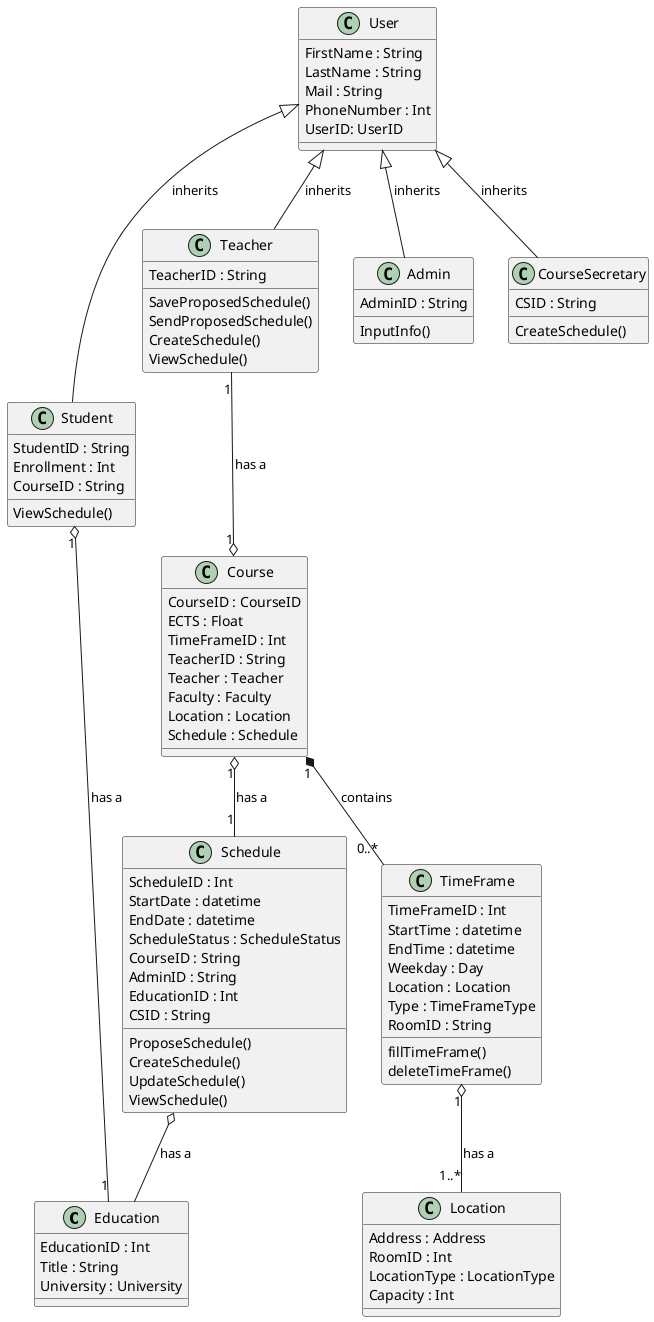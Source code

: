 @startuml ClassDiagram

class Education {
    EducationID : Int
    Title : String
    University : University
}

class Schedule{
    ScheduleID : Int
    StartDate : datetime
    EndDate : datetime
    ScheduleStatus : ScheduleStatus
    CourseID : String
    AdminID : String
    EducationID : Int
    CSID : String
    ProposeSchedule()
    CreateSchedule()
    UpdateSchedule()
    ViewSchedule()
}

class Location{
    Address : Address
    RoomID : Int
    LocationType : LocationType
    Capacity : Int
}

class Course{
    CourseID : CourseID
    ECTS : Float
    TimeFrameID : Int
    TeacherID : String
    Teacher : Teacher
    Faculty : Faculty
    Location : Location
    Schedule : Schedule
}

' class Class{
'     StartTime : datetime
'     EndTime : datetime
'     ClassLocation : Location
'     ClassType : ClassType
'     Teachers : Teacher[]
'     EnrolledStudents : Student[]
'     setLocation()
'     setClassType()
' }

' class Login{
'     LoginType : LogType
'     UserType : UType
'     authenticate()
' }

class User{
    FirstName : String
    LastName : String
    Mail : String
    PhoneNumber : Int
    UserID: UserID
}

' class Semester{
'     Courses : Course[]
'     StartDate : Datetime
' }

class Student{
    StudentID : String
    Enrollment : Int
    CourseID : String
    ViewSchedule()
}

class Teacher{
    TeacherID : String
    SaveProposedSchedule()
    SendProposedSchedule()
    CreateSchedule()
    ViewSchedule()
}

class Admin{
    AdminID : String
    InputInfo()
}

class TimeFrame{
    TimeFrameID : Int
    StartTime : datetime
    EndTime : datetime
    Weekday : Day
    Location : Location
    Type : TimeFrameType
    RoomID : String
    fillTimeFrame()
    deleteTimeFrame()
}

class CourseSecretary{
    CSID : String
    CreateSchedule()
}

' User"1" o-- "1" Schedule : has a
Course"1" o-- "1" Schedule : has a
' Student"1" o-- "1" Schedule : has a
' Teacher"1" o-- "1" Schedule : has a

' Education"1" *-- "4..6" Semester : contains

TimeFrame "1" o-- "1..*"Location : has a

User <|-- Student : inherits
User <|-- Teacher : inherits
User <|-- Admin : inherits
User <|-- CourseSecretary : inherits

' Semester"1" *-- "1..*" Course : contains
' Course"1" *-- "0..*" Class : contains
Course"1" *-- "0..*" TimeFrame : contains
Teacher"1" --o "1" Course : has a
Student"1" o-- "1" Education : has a
Schedule o-- Education : has a

' Login "1" -- "1" User : login

@enduml

